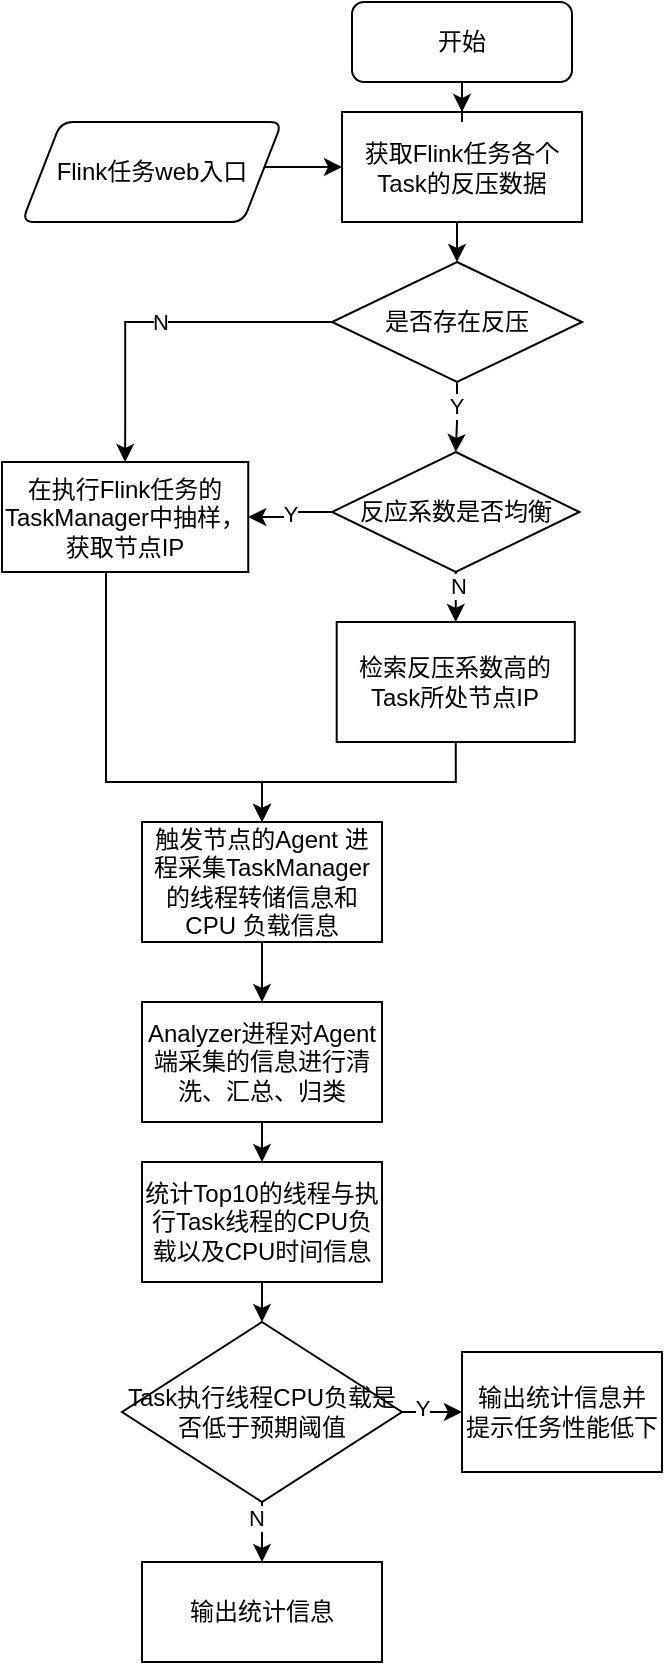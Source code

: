 <mxfile version="14.0.0" type="github">
  <diagram id="GomO3WjgMz7VMjrqILPV" name="第 1 页">
    <mxGraphModel dx="490" dy="439" grid="1" gridSize="10" guides="1" tooltips="1" connect="1" arrows="1" fold="1" page="1" pageScale="1" pageWidth="827" pageHeight="1169" math="0" shadow="0">
      <root>
        <mxCell id="0" />
        <mxCell id="1" parent="0" />
        <mxCell id="E17DkU5pXsKPAnRNRo_R-7" style="edgeStyle=orthogonalEdgeStyle;rounded=0;orthogonalLoop=1;jettySize=auto;html=1;exitX=0.5;exitY=1;exitDx=0;exitDy=0;entryX=0.5;entryY=0;entryDx=0;entryDy=0;entryPerimeter=0;" edge="1" parent="1" source="E17DkU5pXsKPAnRNRo_R-2" target="E17DkU5pXsKPAnRNRo_R-8">
          <mxGeometry relative="1" as="geometry">
            <mxPoint x="330" y="270" as="targetPoint" />
          </mxGeometry>
        </mxCell>
        <mxCell id="E17DkU5pXsKPAnRNRo_R-2" value="获取Flink任务各个Task的反压数据" style="rounded=0;whiteSpace=wrap;html=1;" vertex="1" parent="1">
          <mxGeometry x="270" y="175" width="120" height="55" as="geometry" />
        </mxCell>
        <mxCell id="E17DkU5pXsKPAnRNRo_R-6" value="" style="edgeStyle=orthogonalEdgeStyle;rounded=0;orthogonalLoop=1;jettySize=auto;html=1;" edge="1" parent="1" source="E17DkU5pXsKPAnRNRo_R-3" target="E17DkU5pXsKPAnRNRo_R-2">
          <mxGeometry relative="1" as="geometry" />
        </mxCell>
        <mxCell id="E17DkU5pXsKPAnRNRo_R-3" value="开始" style="rounded=1;whiteSpace=wrap;html=1;" vertex="1" parent="1">
          <mxGeometry x="275" y="120" width="110" height="40" as="geometry" />
        </mxCell>
        <mxCell id="E17DkU5pXsKPAnRNRo_R-5" style="edgeStyle=orthogonalEdgeStyle;rounded=0;orthogonalLoop=1;jettySize=auto;html=1;exitX=1;exitY=0.5;exitDx=0;exitDy=0;entryX=0;entryY=0.5;entryDx=0;entryDy=0;" edge="1" parent="1" source="E17DkU5pXsKPAnRNRo_R-4" target="E17DkU5pXsKPAnRNRo_R-2">
          <mxGeometry relative="1" as="geometry">
            <Array as="points">
              <mxPoint x="230" y="203" />
            </Array>
          </mxGeometry>
        </mxCell>
        <mxCell id="E17DkU5pXsKPAnRNRo_R-4" value="Flink任务web入口" style="shape=parallelogram;html=1;strokeWidth=1;perimeter=parallelogramPerimeter;whiteSpace=wrap;rounded=1;arcSize=12;size=0.15;" vertex="1" parent="1">
          <mxGeometry x="110" y="180" width="130" height="50" as="geometry" />
        </mxCell>
        <mxCell id="E17DkU5pXsKPAnRNRo_R-10" value="" style="edgeStyle=orthogonalEdgeStyle;rounded=0;orthogonalLoop=1;jettySize=auto;html=1;" edge="1" parent="1" source="E17DkU5pXsKPAnRNRo_R-8" target="E17DkU5pXsKPAnRNRo_R-9">
          <mxGeometry relative="1" as="geometry" />
        </mxCell>
        <mxCell id="E17DkU5pXsKPAnRNRo_R-11" value="Y" style="edgeLabel;html=1;align=center;verticalAlign=middle;resizable=0;points=[];" vertex="1" connectable="0" parent="E17DkU5pXsKPAnRNRo_R-10">
          <mxGeometry x="-0.352" y="-1" relative="1" as="geometry">
            <mxPoint as="offset" />
          </mxGeometry>
        </mxCell>
        <mxCell id="E17DkU5pXsKPAnRNRo_R-12" value="N" style="edgeStyle=orthogonalEdgeStyle;rounded=0;orthogonalLoop=1;jettySize=auto;html=1;exitX=0;exitY=0.5;exitDx=0;exitDy=0;exitPerimeter=0;entryX=0.5;entryY=0;entryDx=0;entryDy=0;" edge="1" parent="1" source="E17DkU5pXsKPAnRNRo_R-8" target="E17DkU5pXsKPAnRNRo_R-17">
          <mxGeometry relative="1" as="geometry">
            <mxPoint x="190" y="370" as="targetPoint" />
          </mxGeometry>
        </mxCell>
        <mxCell id="E17DkU5pXsKPAnRNRo_R-8" value="是否存在反压" style="strokeWidth=1;html=1;shape=mxgraph.flowchart.decision;whiteSpace=wrap;" vertex="1" parent="1">
          <mxGeometry x="265" y="250" width="125" height="60" as="geometry" />
        </mxCell>
        <mxCell id="E17DkU5pXsKPAnRNRo_R-13" value="Y" style="edgeStyle=orthogonalEdgeStyle;rounded=0;orthogonalLoop=1;jettySize=auto;html=1;exitX=0;exitY=0.5;exitDx=0;exitDy=0;exitPerimeter=0;entryX=1;entryY=0.5;entryDx=0;entryDy=0;" edge="1" parent="1" source="E17DkU5pXsKPAnRNRo_R-9" target="E17DkU5pXsKPAnRNRo_R-17">
          <mxGeometry relative="1" as="geometry">
            <mxPoint x="200" y="380" as="targetPoint" />
          </mxGeometry>
        </mxCell>
        <mxCell id="E17DkU5pXsKPAnRNRo_R-14" style="edgeStyle=orthogonalEdgeStyle;rounded=0;orthogonalLoop=1;jettySize=auto;html=1;exitX=0.5;exitY=1;exitDx=0;exitDy=0;exitPerimeter=0;entryX=0.5;entryY=0;entryDx=0;entryDy=0;" edge="1" parent="1" source="E17DkU5pXsKPAnRNRo_R-9" target="E17DkU5pXsKPAnRNRo_R-15">
          <mxGeometry relative="1" as="geometry">
            <mxPoint x="327" y="440" as="targetPoint" />
          </mxGeometry>
        </mxCell>
        <mxCell id="E17DkU5pXsKPAnRNRo_R-16" value="N" style="edgeLabel;html=1;align=center;verticalAlign=middle;resizable=0;points=[];" vertex="1" connectable="0" parent="E17DkU5pXsKPAnRNRo_R-14">
          <mxGeometry x="-0.465" y="1" relative="1" as="geometry">
            <mxPoint as="offset" />
          </mxGeometry>
        </mxCell>
        <mxCell id="E17DkU5pXsKPAnRNRo_R-9" value="反应系数是否均衡" style="strokeWidth=1;html=1;shape=mxgraph.flowchart.decision;whiteSpace=wrap;" vertex="1" parent="1">
          <mxGeometry x="265" y="345" width="123.75" height="60" as="geometry" />
        </mxCell>
        <mxCell id="E17DkU5pXsKPAnRNRo_R-20" style="edgeStyle=orthogonalEdgeStyle;rounded=0;orthogonalLoop=1;jettySize=auto;html=1;exitX=0.5;exitY=1;exitDx=0;exitDy=0;entryX=0.5;entryY=0;entryDx=0;entryDy=0;" edge="1" parent="1" source="E17DkU5pXsKPAnRNRo_R-15" target="E17DkU5pXsKPAnRNRo_R-19">
          <mxGeometry relative="1" as="geometry" />
        </mxCell>
        <mxCell id="E17DkU5pXsKPAnRNRo_R-15" value="检索反压系数高的Task所处节点IP" style="rounded=0;whiteSpace=wrap;html=1;" vertex="1" parent="1">
          <mxGeometry x="267.35" y="430" width="119.06" height="60" as="geometry" />
        </mxCell>
        <mxCell id="E17DkU5pXsKPAnRNRo_R-18" style="edgeStyle=orthogonalEdgeStyle;rounded=0;orthogonalLoop=1;jettySize=auto;html=1;exitX=0.5;exitY=1;exitDx=0;exitDy=0;entryX=0.5;entryY=0;entryDx=0;entryDy=0;" edge="1" parent="1" source="E17DkU5pXsKPAnRNRo_R-17" target="E17DkU5pXsKPAnRNRo_R-19">
          <mxGeometry relative="1" as="geometry">
            <mxPoint x="240" y="570" as="targetPoint" />
            <Array as="points">
              <mxPoint x="152" y="510" />
              <mxPoint x="230" y="510" />
            </Array>
          </mxGeometry>
        </mxCell>
        <mxCell id="E17DkU5pXsKPAnRNRo_R-17" value="在执行Flink任务的TaskManager中抽样，获取节点IP" style="rounded=0;whiteSpace=wrap;html=1;" vertex="1" parent="1">
          <mxGeometry x="100" y="350" width="123.12" height="55" as="geometry" />
        </mxCell>
        <mxCell id="E17DkU5pXsKPAnRNRo_R-22" style="edgeStyle=orthogonalEdgeStyle;rounded=0;orthogonalLoop=1;jettySize=auto;html=1;exitX=0.5;exitY=1;exitDx=0;exitDy=0;entryX=0.5;entryY=0;entryDx=0;entryDy=0;" edge="1" parent="1" source="E17DkU5pXsKPAnRNRo_R-19" target="E17DkU5pXsKPAnRNRo_R-21">
          <mxGeometry relative="1" as="geometry" />
        </mxCell>
        <mxCell id="E17DkU5pXsKPAnRNRo_R-19" value="触发节点的Agent 进程采集TaskManager的线程转储信息和CPU 负载信息" style="rounded=0;whiteSpace=wrap;html=1;strokeWidth=1;" vertex="1" parent="1">
          <mxGeometry x="170" y="530" width="120" height="60" as="geometry" />
        </mxCell>
        <mxCell id="E17DkU5pXsKPAnRNRo_R-24" style="edgeStyle=orthogonalEdgeStyle;rounded=0;orthogonalLoop=1;jettySize=auto;html=1;exitX=0.5;exitY=1;exitDx=0;exitDy=0;entryX=0.5;entryY=0;entryDx=0;entryDy=0;" edge="1" parent="1" source="E17DkU5pXsKPAnRNRo_R-21" target="E17DkU5pXsKPAnRNRo_R-23">
          <mxGeometry relative="1" as="geometry" />
        </mxCell>
        <mxCell id="E17DkU5pXsKPAnRNRo_R-21" value="Analyzer进程对Agent端采集的信息进行清洗、汇总、归类" style="rounded=0;whiteSpace=wrap;html=1;strokeWidth=1;" vertex="1" parent="1">
          <mxGeometry x="170" y="620" width="120" height="60" as="geometry" />
        </mxCell>
        <mxCell id="E17DkU5pXsKPAnRNRo_R-26" style="edgeStyle=orthogonalEdgeStyle;rounded=0;orthogonalLoop=1;jettySize=auto;html=1;exitX=0.5;exitY=1;exitDx=0;exitDy=0;entryX=0.5;entryY=0;entryDx=0;entryDy=0;" edge="1" parent="1" source="E17DkU5pXsKPAnRNRo_R-23" target="E17DkU5pXsKPAnRNRo_R-25">
          <mxGeometry relative="1" as="geometry" />
        </mxCell>
        <mxCell id="E17DkU5pXsKPAnRNRo_R-23" value="统计Top10的线程与执行Task线程的CPU负载以及CPU时间信息" style="rounded=0;whiteSpace=wrap;html=1;strokeWidth=1;" vertex="1" parent="1">
          <mxGeometry x="170" y="700" width="120" height="60" as="geometry" />
        </mxCell>
        <mxCell id="E17DkU5pXsKPAnRNRo_R-28" style="edgeStyle=orthogonalEdgeStyle;rounded=0;orthogonalLoop=1;jettySize=auto;html=1;exitX=1;exitY=0.5;exitDx=0;exitDy=0;entryX=0;entryY=0.5;entryDx=0;entryDy=0;" edge="1" parent="1" source="E17DkU5pXsKPAnRNRo_R-25" target="E17DkU5pXsKPAnRNRo_R-27">
          <mxGeometry relative="1" as="geometry" />
        </mxCell>
        <mxCell id="E17DkU5pXsKPAnRNRo_R-30" value="Y" style="edgeLabel;html=1;align=center;verticalAlign=middle;resizable=0;points=[];" vertex="1" connectable="0" parent="E17DkU5pXsKPAnRNRo_R-28">
          <mxGeometry x="-0.333" y="2" relative="1" as="geometry">
            <mxPoint as="offset" />
          </mxGeometry>
        </mxCell>
        <mxCell id="E17DkU5pXsKPAnRNRo_R-29" style="edgeStyle=orthogonalEdgeStyle;rounded=0;orthogonalLoop=1;jettySize=auto;html=1;exitX=0.5;exitY=1;exitDx=0;exitDy=0;entryX=0.5;entryY=0;entryDx=0;entryDy=0;" edge="1" parent="1" source="E17DkU5pXsKPAnRNRo_R-25" target="E17DkU5pXsKPAnRNRo_R-32">
          <mxGeometry relative="1" as="geometry">
            <mxPoint x="230" y="920" as="targetPoint" />
          </mxGeometry>
        </mxCell>
        <mxCell id="E17DkU5pXsKPAnRNRo_R-31" value="N" style="edgeLabel;html=1;align=center;verticalAlign=middle;resizable=0;points=[];" vertex="1" connectable="0" parent="E17DkU5pXsKPAnRNRo_R-29">
          <mxGeometry x="-0.46" y="-3" relative="1" as="geometry">
            <mxPoint as="offset" />
          </mxGeometry>
        </mxCell>
        <mxCell id="E17DkU5pXsKPAnRNRo_R-25" value="Task执行线程CPU负载是否低于预期阈值" style="rhombus;whiteSpace=wrap;html=1;strokeWidth=1;" vertex="1" parent="1">
          <mxGeometry x="160" y="780" width="140" height="90" as="geometry" />
        </mxCell>
        <mxCell id="E17DkU5pXsKPAnRNRo_R-27" value="输出统计信息并&lt;br&gt;提示任务性能低下" style="rounded=0;whiteSpace=wrap;html=1;strokeWidth=1;" vertex="1" parent="1">
          <mxGeometry x="330" y="795" width="100" height="60" as="geometry" />
        </mxCell>
        <mxCell id="E17DkU5pXsKPAnRNRo_R-32" value="输出统计信息" style="rounded=0;whiteSpace=wrap;html=1;strokeWidth=1;" vertex="1" parent="1">
          <mxGeometry x="170" y="900" width="120" height="50" as="geometry" />
        </mxCell>
      </root>
    </mxGraphModel>
  </diagram>
</mxfile>
